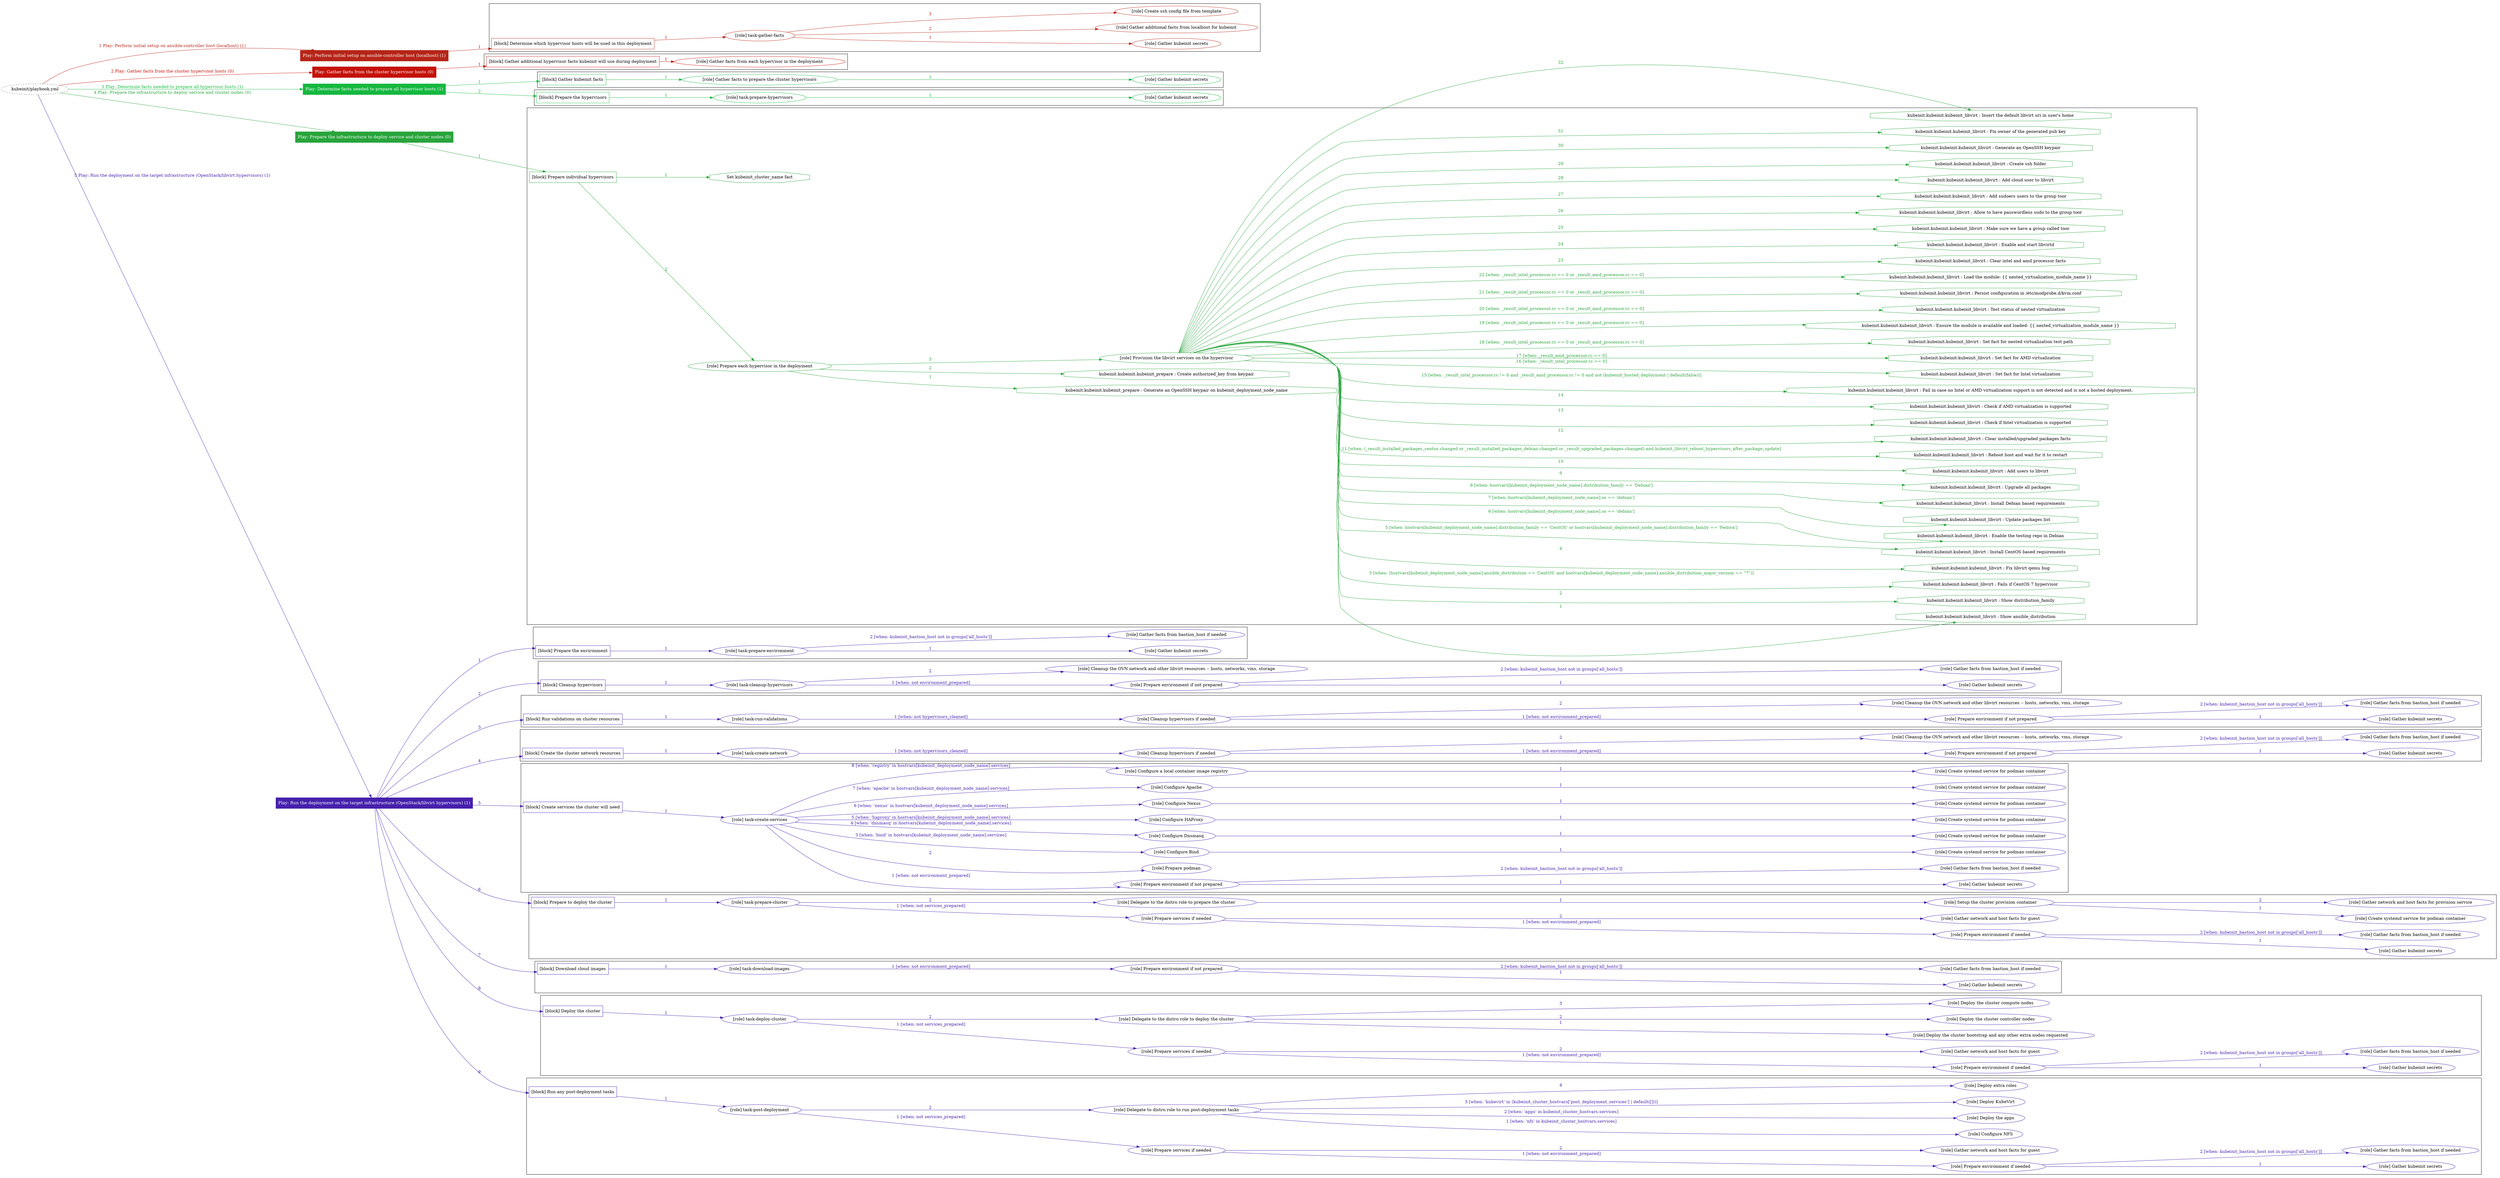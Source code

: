 digraph {
	graph [concentrate=true ordering=in rankdir=LR ratio=fill]
	edge [esep=5 sep=10]
	"kubeinit/playbook.yml" [URL="/home/runner/work/kubeinit/kubeinit/kubeinit/playbook.yml" id=playbook_409a6082 style=dotted]
	"kubeinit/playbook.yml" -> play_19ebb94c [label="1 Play: Perform initial setup on ansible-controller host (localhost) (1)" color="#b52417" fontcolor="#b52417" id=edge_play_19ebb94c labeltooltip="1 Play: Perform initial setup on ansible-controller host (localhost) (1)" tooltip="1 Play: Perform initial setup on ansible-controller host (localhost) (1)"]
	subgraph "Play: Perform initial setup on ansible-controller host (localhost) (1)" {
		play_19ebb94c [label="Play: Perform initial setup on ansible-controller host (localhost) (1)" URL="/home/runner/work/kubeinit/kubeinit/kubeinit/playbook.yml" color="#b52417" fontcolor="#ffffff" id=play_19ebb94c shape=box style=filled tooltip=localhost]
		play_19ebb94c -> block_acbf318d [label=1 color="#b52417" fontcolor="#b52417" id=edge_block_acbf318d labeltooltip=1 tooltip=1]
		subgraph cluster_block_acbf318d {
			block_acbf318d [label="[block] Determine which hypervisor hosts will be used in this deployment" URL="/home/runner/work/kubeinit/kubeinit/kubeinit/playbook.yml" color="#b52417" id=block_acbf318d labeltooltip="Determine which hypervisor hosts will be used in this deployment" shape=box tooltip="Determine which hypervisor hosts will be used in this deployment"]
			block_acbf318d -> role_7f024b28 [label="1 " color="#b52417" fontcolor="#b52417" id=edge_role_7f024b28 labeltooltip="1 " tooltip="1 "]
			subgraph "task-gather-facts" {
				role_7f024b28 [label="[role] task-gather-facts" URL="/home/runner/work/kubeinit/kubeinit/kubeinit/playbook.yml" color="#b52417" id=role_7f024b28 tooltip="task-gather-facts"]
				role_7f024b28 -> role_87b97fc8 [label="1 " color="#b52417" fontcolor="#b52417" id=edge_role_87b97fc8 labeltooltip="1 " tooltip="1 "]
				subgraph "Gather kubeinit secrets" {
					role_87b97fc8 [label="[role] Gather kubeinit secrets" URL="/home/runner/.ansible/collections/ansible_collections/kubeinit/kubeinit/roles/kubeinit_prepare/tasks/build_hypervisors_group.yml" color="#b52417" id=role_87b97fc8 tooltip="Gather kubeinit secrets"]
				}
				role_7f024b28 -> role_0bb320b5 [label="2 " color="#b52417" fontcolor="#b52417" id=edge_role_0bb320b5 labeltooltip="2 " tooltip="2 "]
				subgraph "Gather additional facts from localhost for kubeinit" {
					role_0bb320b5 [label="[role] Gather additional facts from localhost for kubeinit" URL="/home/runner/.ansible/collections/ansible_collections/kubeinit/kubeinit/roles/kubeinit_prepare/tasks/build_hypervisors_group.yml" color="#b52417" id=role_0bb320b5 tooltip="Gather additional facts from localhost for kubeinit"]
				}
				role_7f024b28 -> role_22bbb5ca [label="3 " color="#b52417" fontcolor="#b52417" id=edge_role_22bbb5ca labeltooltip="3 " tooltip="3 "]
				subgraph "Create ssh config file from template" {
					role_22bbb5ca [label="[role] Create ssh config file from template" URL="/home/runner/.ansible/collections/ansible_collections/kubeinit/kubeinit/roles/kubeinit_prepare/tasks/build_hypervisors_group.yml" color="#b52417" id=role_22bbb5ca tooltip="Create ssh config file from template"]
				}
			}
		}
	}
	"kubeinit/playbook.yml" -> play_1a1659bd [label="2 Play: Gather facts from the cluster hypervisor hosts (0)" color="#c41108" fontcolor="#c41108" id=edge_play_1a1659bd labeltooltip="2 Play: Gather facts from the cluster hypervisor hosts (0)" tooltip="2 Play: Gather facts from the cluster hypervisor hosts (0)"]
	subgraph "Play: Gather facts from the cluster hypervisor hosts (0)" {
		play_1a1659bd [label="Play: Gather facts from the cluster hypervisor hosts (0)" URL="/home/runner/work/kubeinit/kubeinit/kubeinit/playbook.yml" color="#c41108" fontcolor="#ffffff" id=play_1a1659bd shape=box style=filled tooltip="Play: Gather facts from the cluster hypervisor hosts (0)"]
		play_1a1659bd -> block_9373e8d0 [label=1 color="#c41108" fontcolor="#c41108" id=edge_block_9373e8d0 labeltooltip=1 tooltip=1]
		subgraph cluster_block_9373e8d0 {
			block_9373e8d0 [label="[block] Gather additional hypervisor facts kubeinit will use during deployment" URL="/home/runner/work/kubeinit/kubeinit/kubeinit/playbook.yml" color="#c41108" id=block_9373e8d0 labeltooltip="Gather additional hypervisor facts kubeinit will use during deployment" shape=box tooltip="Gather additional hypervisor facts kubeinit will use during deployment"]
			block_9373e8d0 -> role_64414db3 [label="1 " color="#c41108" fontcolor="#c41108" id=edge_role_64414db3 labeltooltip="1 " tooltip="1 "]
			subgraph "Gather facts from each hypervisor in the deployment" {
				role_64414db3 [label="[role] Gather facts from each hypervisor in the deployment" URL="/home/runner/work/kubeinit/kubeinit/kubeinit/playbook.yml" color="#c41108" id=role_64414db3 tooltip="Gather facts from each hypervisor in the deployment"]
			}
		}
	}
	"kubeinit/playbook.yml" -> play_8d3148d5 [label="3 Play: Determine facts needed to prepare all hypervisor hosts (1)" color="#14b83f" fontcolor="#14b83f" id=edge_play_8d3148d5 labeltooltip="3 Play: Determine facts needed to prepare all hypervisor hosts (1)" tooltip="3 Play: Determine facts needed to prepare all hypervisor hosts (1)"]
	subgraph "Play: Determine facts needed to prepare all hypervisor hosts (1)" {
		play_8d3148d5 [label="Play: Determine facts needed to prepare all hypervisor hosts (1)" URL="/home/runner/work/kubeinit/kubeinit/kubeinit/playbook.yml" color="#14b83f" fontcolor="#ffffff" id=play_8d3148d5 shape=box style=filled tooltip=localhost]
		play_8d3148d5 -> block_405fc356 [label=1 color="#14b83f" fontcolor="#14b83f" id=edge_block_405fc356 labeltooltip=1 tooltip=1]
		subgraph cluster_block_405fc356 {
			block_405fc356 [label="[block] Gather kubeinit facts" URL="/home/runner/work/kubeinit/kubeinit/kubeinit/playbook.yml" color="#14b83f" id=block_405fc356 labeltooltip="Gather kubeinit facts" shape=box tooltip="Gather kubeinit facts"]
			block_405fc356 -> role_72bd4781 [label="1 " color="#14b83f" fontcolor="#14b83f" id=edge_role_72bd4781 labeltooltip="1 " tooltip="1 "]
			subgraph "Gather facts to prepare the cluster hypervisors" {
				role_72bd4781 [label="[role] Gather facts to prepare the cluster hypervisors" URL="/home/runner/work/kubeinit/kubeinit/kubeinit/playbook.yml" color="#14b83f" id=role_72bd4781 tooltip="Gather facts to prepare the cluster hypervisors"]
				role_72bd4781 -> role_6bf62433 [label="1 " color="#14b83f" fontcolor="#14b83f" id=edge_role_6bf62433 labeltooltip="1 " tooltip="1 "]
				subgraph "Gather kubeinit secrets" {
					role_6bf62433 [label="[role] Gather kubeinit secrets" URL="/home/runner/.ansible/collections/ansible_collections/kubeinit/kubeinit/roles/kubeinit_prepare/tasks/gather_kubeinit_facts.yml" color="#14b83f" id=role_6bf62433 tooltip="Gather kubeinit secrets"]
				}
			}
		}
		play_8d3148d5 -> block_9bf87bad [label=2 color="#14b83f" fontcolor="#14b83f" id=edge_block_9bf87bad labeltooltip=2 tooltip=2]
		subgraph cluster_block_9bf87bad {
			block_9bf87bad [label="[block] Prepare the hypervisors" URL="/home/runner/work/kubeinit/kubeinit/kubeinit/playbook.yml" color="#14b83f" id=block_9bf87bad labeltooltip="Prepare the hypervisors" shape=box tooltip="Prepare the hypervisors"]
			block_9bf87bad -> role_42db1309 [label="1 " color="#14b83f" fontcolor="#14b83f" id=edge_role_42db1309 labeltooltip="1 " tooltip="1 "]
			subgraph "task-prepare-hypervisors" {
				role_42db1309 [label="[role] task-prepare-hypervisors" URL="/home/runner/work/kubeinit/kubeinit/kubeinit/playbook.yml" color="#14b83f" id=role_42db1309 tooltip="task-prepare-hypervisors"]
				role_42db1309 -> role_1c5119ad [label="1 " color="#14b83f" fontcolor="#14b83f" id=edge_role_1c5119ad labeltooltip="1 " tooltip="1 "]
				subgraph "Gather kubeinit secrets" {
					role_1c5119ad [label="[role] Gather kubeinit secrets" URL="/home/runner/.ansible/collections/ansible_collections/kubeinit/kubeinit/roles/kubeinit_prepare/tasks/gather_kubeinit_facts.yml" color="#14b83f" id=role_1c5119ad tooltip="Gather kubeinit secrets"]
				}
			}
		}
	}
	"kubeinit/playbook.yml" -> play_c100d299 [label="4 Play: Prepare the infrastructure to deploy service and cluster nodes (0)" color="#28a43b" fontcolor="#28a43b" id=edge_play_c100d299 labeltooltip="4 Play: Prepare the infrastructure to deploy service and cluster nodes (0)" tooltip="4 Play: Prepare the infrastructure to deploy service and cluster nodes (0)"]
	subgraph "Play: Prepare the infrastructure to deploy service and cluster nodes (0)" {
		play_c100d299 [label="Play: Prepare the infrastructure to deploy service and cluster nodes (0)" URL="/home/runner/work/kubeinit/kubeinit/kubeinit/playbook.yml" color="#28a43b" fontcolor="#ffffff" id=play_c100d299 shape=box style=filled tooltip="Play: Prepare the infrastructure to deploy service and cluster nodes (0)"]
		play_c100d299 -> block_69cdaffd [label=1 color="#28a43b" fontcolor="#28a43b" id=edge_block_69cdaffd labeltooltip=1 tooltip=1]
		subgraph cluster_block_69cdaffd {
			block_69cdaffd [label="[block] Prepare individual hypervisors" URL="/home/runner/work/kubeinit/kubeinit/kubeinit/playbook.yml" color="#28a43b" id=block_69cdaffd labeltooltip="Prepare individual hypervisors" shape=box tooltip="Prepare individual hypervisors"]
			block_69cdaffd -> role_af39b98a [label="2 " color="#28a43b" fontcolor="#28a43b" id=edge_role_af39b98a labeltooltip="2 " tooltip="2 "]
			subgraph "Prepare each hypervisor in the deployment" {
				role_af39b98a [label="[role] Prepare each hypervisor in the deployment" URL="/home/runner/work/kubeinit/kubeinit/kubeinit/playbook.yml" color="#28a43b" id=role_af39b98a tooltip="Prepare each hypervisor in the deployment"]
				task_15921e87 [label="kubeinit.kubeinit.kubeinit_prepare : Generate an OpenSSH keypair on kubeinit_deployment_node_name" URL="/home/runner/.ansible/collections/ansible_collections/kubeinit/kubeinit/roles/kubeinit_prepare/tasks/prepare_hypervisor.yml" color="#28a43b" id=task_15921e87 shape=octagon tooltip="kubeinit.kubeinit.kubeinit_prepare : Generate an OpenSSH keypair on kubeinit_deployment_node_name"]
				role_af39b98a -> task_15921e87 [label="1 " color="#28a43b" fontcolor="#28a43b" id=edge_task_15921e87 labeltooltip="1 " tooltip="1 "]
				task_f842f723 [label="kubeinit.kubeinit.kubeinit_prepare : Create authorized_key from keypair" URL="/home/runner/.ansible/collections/ansible_collections/kubeinit/kubeinit/roles/kubeinit_prepare/tasks/prepare_hypervisor.yml" color="#28a43b" id=task_f842f723 shape=octagon tooltip="kubeinit.kubeinit.kubeinit_prepare : Create authorized_key from keypair"]
				role_af39b98a -> task_f842f723 [label="2 " color="#28a43b" fontcolor="#28a43b" id=edge_task_f842f723 labeltooltip="2 " tooltip="2 "]
				role_af39b98a -> role_2f0eba1f [label="3 " color="#28a43b" fontcolor="#28a43b" id=edge_role_2f0eba1f labeltooltip="3 " tooltip="3 "]
				subgraph "Provision the libvirt services on the hypervisor" {
					role_2f0eba1f [label="[role] Provision the libvirt services on the hypervisor" URL="/home/runner/.ansible/collections/ansible_collections/kubeinit/kubeinit/roles/kubeinit_prepare/tasks/prepare_hypervisor.yml" color="#28a43b" id=role_2f0eba1f tooltip="Provision the libvirt services on the hypervisor"]
					task_e4d2523d [label="kubeinit.kubeinit.kubeinit_libvirt : Show ansible_distribution" URL="/home/runner/.ansible/collections/ansible_collections/kubeinit/kubeinit/roles/kubeinit_libvirt/tasks/main.yml" color="#28a43b" id=task_e4d2523d shape=octagon tooltip="kubeinit.kubeinit.kubeinit_libvirt : Show ansible_distribution"]
					role_2f0eba1f -> task_e4d2523d [label="1 " color="#28a43b" fontcolor="#28a43b" id=edge_task_e4d2523d labeltooltip="1 " tooltip="1 "]
					task_1d970c51 [label="kubeinit.kubeinit.kubeinit_libvirt : Show distribution_family" URL="/home/runner/.ansible/collections/ansible_collections/kubeinit/kubeinit/roles/kubeinit_libvirt/tasks/main.yml" color="#28a43b" id=task_1d970c51 shape=octagon tooltip="kubeinit.kubeinit.kubeinit_libvirt : Show distribution_family"]
					role_2f0eba1f -> task_1d970c51 [label="2 " color="#28a43b" fontcolor="#28a43b" id=edge_task_1d970c51 labeltooltip="2 " tooltip="2 "]
					task_af0e8b54 [label="kubeinit.kubeinit.kubeinit_libvirt : Fails if CentOS 7 hypervisor" URL="/home/runner/.ansible/collections/ansible_collections/kubeinit/kubeinit/roles/kubeinit_libvirt/tasks/main.yml" color="#28a43b" id=task_af0e8b54 shape=octagon tooltip="kubeinit.kubeinit.kubeinit_libvirt : Fails if CentOS 7 hypervisor"]
					role_2f0eba1f -> task_af0e8b54 [label="3 [when: (hostvars[kubeinit_deployment_node_name].ansible_distribution == 'CentOS' and hostvars[kubeinit_deployment_node_name].ansible_distribution_major_version == \"7\")]" color="#28a43b" fontcolor="#28a43b" id=edge_task_af0e8b54 labeltooltip="3 [when: (hostvars[kubeinit_deployment_node_name].ansible_distribution == 'CentOS' and hostvars[kubeinit_deployment_node_name].ansible_distribution_major_version == \"7\")]" tooltip="3 [when: (hostvars[kubeinit_deployment_node_name].ansible_distribution == 'CentOS' and hostvars[kubeinit_deployment_node_name].ansible_distribution_major_version == \"7\")]"]
					task_ff5ba883 [label="kubeinit.kubeinit.kubeinit_libvirt : Fix libvirt qemu bug" URL="/home/runner/.ansible/collections/ansible_collections/kubeinit/kubeinit/roles/kubeinit_libvirt/tasks/main.yml" color="#28a43b" id=task_ff5ba883 shape=octagon tooltip="kubeinit.kubeinit.kubeinit_libvirt : Fix libvirt qemu bug"]
					role_2f0eba1f -> task_ff5ba883 [label="4 " color="#28a43b" fontcolor="#28a43b" id=edge_task_ff5ba883 labeltooltip="4 " tooltip="4 "]
					task_03c69e74 [label="kubeinit.kubeinit.kubeinit_libvirt : Install CentOS based requirements" URL="/home/runner/.ansible/collections/ansible_collections/kubeinit/kubeinit/roles/kubeinit_libvirt/tasks/main.yml" color="#28a43b" id=task_03c69e74 shape=octagon tooltip="kubeinit.kubeinit.kubeinit_libvirt : Install CentOS based requirements"]
					role_2f0eba1f -> task_03c69e74 [label="5 [when: hostvars[kubeinit_deployment_node_name].distribution_family == 'CentOS' or hostvars[kubeinit_deployment_node_name].distribution_family == 'Fedora']" color="#28a43b" fontcolor="#28a43b" id=edge_task_03c69e74 labeltooltip="5 [when: hostvars[kubeinit_deployment_node_name].distribution_family == 'CentOS' or hostvars[kubeinit_deployment_node_name].distribution_family == 'Fedora']" tooltip="5 [when: hostvars[kubeinit_deployment_node_name].distribution_family == 'CentOS' or hostvars[kubeinit_deployment_node_name].distribution_family == 'Fedora']"]
					task_80bdc568 [label="kubeinit.kubeinit.kubeinit_libvirt : Enable the testing repo in Debian" URL="/home/runner/.ansible/collections/ansible_collections/kubeinit/kubeinit/roles/kubeinit_libvirt/tasks/main.yml" color="#28a43b" id=task_80bdc568 shape=octagon tooltip="kubeinit.kubeinit.kubeinit_libvirt : Enable the testing repo in Debian"]
					role_2f0eba1f -> task_80bdc568 [label="6 [when: hostvars[kubeinit_deployment_node_name].os == 'debian']" color="#28a43b" fontcolor="#28a43b" id=edge_task_80bdc568 labeltooltip="6 [when: hostvars[kubeinit_deployment_node_name].os == 'debian']" tooltip="6 [when: hostvars[kubeinit_deployment_node_name].os == 'debian']"]
					task_d3b7217a [label="kubeinit.kubeinit.kubeinit_libvirt : Update packages list" URL="/home/runner/.ansible/collections/ansible_collections/kubeinit/kubeinit/roles/kubeinit_libvirt/tasks/main.yml" color="#28a43b" id=task_d3b7217a shape=octagon tooltip="kubeinit.kubeinit.kubeinit_libvirt : Update packages list"]
					role_2f0eba1f -> task_d3b7217a [label="7 [when: hostvars[kubeinit_deployment_node_name].os == 'debian']" color="#28a43b" fontcolor="#28a43b" id=edge_task_d3b7217a labeltooltip="7 [when: hostvars[kubeinit_deployment_node_name].os == 'debian']" tooltip="7 [when: hostvars[kubeinit_deployment_node_name].os == 'debian']"]
					task_dceee9ee [label="kubeinit.kubeinit.kubeinit_libvirt : Install Debian based requirements" URL="/home/runner/.ansible/collections/ansible_collections/kubeinit/kubeinit/roles/kubeinit_libvirt/tasks/main.yml" color="#28a43b" id=task_dceee9ee shape=octagon tooltip="kubeinit.kubeinit.kubeinit_libvirt : Install Debian based requirements"]
					role_2f0eba1f -> task_dceee9ee [label="8 [when: hostvars[kubeinit_deployment_node_name].distribution_family == 'Debian']" color="#28a43b" fontcolor="#28a43b" id=edge_task_dceee9ee labeltooltip="8 [when: hostvars[kubeinit_deployment_node_name].distribution_family == 'Debian']" tooltip="8 [when: hostvars[kubeinit_deployment_node_name].distribution_family == 'Debian']"]
					task_a7714fb0 [label="kubeinit.kubeinit.kubeinit_libvirt : Upgrade all packages" URL="/home/runner/.ansible/collections/ansible_collections/kubeinit/kubeinit/roles/kubeinit_libvirt/tasks/main.yml" color="#28a43b" id=task_a7714fb0 shape=octagon tooltip="kubeinit.kubeinit.kubeinit_libvirt : Upgrade all packages"]
					role_2f0eba1f -> task_a7714fb0 [label="9 " color="#28a43b" fontcolor="#28a43b" id=edge_task_a7714fb0 labeltooltip="9 " tooltip="9 "]
					task_f036bd53 [label="kubeinit.kubeinit.kubeinit_libvirt : Add users to libvirt" URL="/home/runner/.ansible/collections/ansible_collections/kubeinit/kubeinit/roles/kubeinit_libvirt/tasks/main.yml" color="#28a43b" id=task_f036bd53 shape=octagon tooltip="kubeinit.kubeinit.kubeinit_libvirt : Add users to libvirt"]
					role_2f0eba1f -> task_f036bd53 [label="10 " color="#28a43b" fontcolor="#28a43b" id=edge_task_f036bd53 labeltooltip="10 " tooltip="10 "]
					task_b0755d11 [label="kubeinit.kubeinit.kubeinit_libvirt : Reboot host and wait for it to restart" URL="/home/runner/.ansible/collections/ansible_collections/kubeinit/kubeinit/roles/kubeinit_libvirt/tasks/main.yml" color="#28a43b" id=task_b0755d11 shape=octagon tooltip="kubeinit.kubeinit.kubeinit_libvirt : Reboot host and wait for it to restart"]
					role_2f0eba1f -> task_b0755d11 [label="11 [when: (_result_installed_packages_centos.changed or _result_installed_packages_debian.changed or _result_upgraded_packages.changed) and kubeinit_libvirt_reboot_hypervisors_after_package_update]" color="#28a43b" fontcolor="#28a43b" id=edge_task_b0755d11 labeltooltip="11 [when: (_result_installed_packages_centos.changed or _result_installed_packages_debian.changed or _result_upgraded_packages.changed) and kubeinit_libvirt_reboot_hypervisors_after_package_update]" tooltip="11 [when: (_result_installed_packages_centos.changed or _result_installed_packages_debian.changed or _result_upgraded_packages.changed) and kubeinit_libvirt_reboot_hypervisors_after_package_update]"]
					task_dceb5b24 [label="kubeinit.kubeinit.kubeinit_libvirt : Clear installed/upgraded packages facts" URL="/home/runner/.ansible/collections/ansible_collections/kubeinit/kubeinit/roles/kubeinit_libvirt/tasks/main.yml" color="#28a43b" id=task_dceb5b24 shape=octagon tooltip="kubeinit.kubeinit.kubeinit_libvirt : Clear installed/upgraded packages facts"]
					role_2f0eba1f -> task_dceb5b24 [label="12 " color="#28a43b" fontcolor="#28a43b" id=edge_task_dceb5b24 labeltooltip="12 " tooltip="12 "]
					task_75d81032 [label="kubeinit.kubeinit.kubeinit_libvirt : Check if Intel virtualization is supported" URL="/home/runner/.ansible/collections/ansible_collections/kubeinit/kubeinit/roles/kubeinit_libvirt/tasks/main.yml" color="#28a43b" id=task_75d81032 shape=octagon tooltip="kubeinit.kubeinit.kubeinit_libvirt : Check if Intel virtualization is supported"]
					role_2f0eba1f -> task_75d81032 [label="13 " color="#28a43b" fontcolor="#28a43b" id=edge_task_75d81032 labeltooltip="13 " tooltip="13 "]
					task_9b860d1a [label="kubeinit.kubeinit.kubeinit_libvirt : Check if AMD virtualization is supported" URL="/home/runner/.ansible/collections/ansible_collections/kubeinit/kubeinit/roles/kubeinit_libvirt/tasks/main.yml" color="#28a43b" id=task_9b860d1a shape=octagon tooltip="kubeinit.kubeinit.kubeinit_libvirt : Check if AMD virtualization is supported"]
					role_2f0eba1f -> task_9b860d1a [label="14 " color="#28a43b" fontcolor="#28a43b" id=edge_task_9b860d1a labeltooltip="14 " tooltip="14 "]
					task_e1269e9f [label="kubeinit.kubeinit.kubeinit_libvirt : Fail in case no Intel or AMD virtualization support is not detected and is not a hosted deployment." URL="/home/runner/.ansible/collections/ansible_collections/kubeinit/kubeinit/roles/kubeinit_libvirt/tasks/main.yml" color="#28a43b" id=task_e1269e9f shape=octagon tooltip="kubeinit.kubeinit.kubeinit_libvirt : Fail in case no Intel or AMD virtualization support is not detected and is not a hosted deployment."]
					role_2f0eba1f -> task_e1269e9f [label="15 [when: _result_intel_processor.rc != 0 and _result_amd_processor.rc != 0 and not (kubeinit_hosted_deployment | default(false))]" color="#28a43b" fontcolor="#28a43b" id=edge_task_e1269e9f labeltooltip="15 [when: _result_intel_processor.rc != 0 and _result_amd_processor.rc != 0 and not (kubeinit_hosted_deployment | default(false))]" tooltip="15 [when: _result_intel_processor.rc != 0 and _result_amd_processor.rc != 0 and not (kubeinit_hosted_deployment | default(false))]"]
					task_484208a4 [label="kubeinit.kubeinit.kubeinit_libvirt : Set fact for Intel virtualization" URL="/home/runner/.ansible/collections/ansible_collections/kubeinit/kubeinit/roles/kubeinit_libvirt/tasks/main.yml" color="#28a43b" id=task_484208a4 shape=octagon tooltip="kubeinit.kubeinit.kubeinit_libvirt : Set fact for Intel virtualization"]
					role_2f0eba1f -> task_484208a4 [label="16 [when: _result_intel_processor.rc == 0]" color="#28a43b" fontcolor="#28a43b" id=edge_task_484208a4 labeltooltip="16 [when: _result_intel_processor.rc == 0]" tooltip="16 [when: _result_intel_processor.rc == 0]"]
					task_1d2f635f [label="kubeinit.kubeinit.kubeinit_libvirt : Set fact for AMD virtualization" URL="/home/runner/.ansible/collections/ansible_collections/kubeinit/kubeinit/roles/kubeinit_libvirt/tasks/main.yml" color="#28a43b" id=task_1d2f635f shape=octagon tooltip="kubeinit.kubeinit.kubeinit_libvirt : Set fact for AMD virtualization"]
					role_2f0eba1f -> task_1d2f635f [label="17 [when: _result_amd_processor.rc == 0]" color="#28a43b" fontcolor="#28a43b" id=edge_task_1d2f635f labeltooltip="17 [when: _result_amd_processor.rc == 0]" tooltip="17 [when: _result_amd_processor.rc == 0]"]
					task_68564987 [label="kubeinit.kubeinit.kubeinit_libvirt : Set fact for nested virtualization test path" URL="/home/runner/.ansible/collections/ansible_collections/kubeinit/kubeinit/roles/kubeinit_libvirt/tasks/main.yml" color="#28a43b" id=task_68564987 shape=octagon tooltip="kubeinit.kubeinit.kubeinit_libvirt : Set fact for nested virtualization test path"]
					role_2f0eba1f -> task_68564987 [label="18 [when: _result_intel_processor.rc == 0 or _result_amd_processor.rc == 0]" color="#28a43b" fontcolor="#28a43b" id=edge_task_68564987 labeltooltip="18 [when: _result_intel_processor.rc == 0 or _result_amd_processor.rc == 0]" tooltip="18 [when: _result_intel_processor.rc == 0 or _result_amd_processor.rc == 0]"]
					task_627dc51e [label="kubeinit.kubeinit.kubeinit_libvirt : Ensure the module is available and loaded: {{ nested_virtualization_module_name }}" URL="/home/runner/.ansible/collections/ansible_collections/kubeinit/kubeinit/roles/kubeinit_libvirt/tasks/main.yml" color="#28a43b" id=task_627dc51e shape=octagon tooltip="kubeinit.kubeinit.kubeinit_libvirt : Ensure the module is available and loaded: {{ nested_virtualization_module_name }}"]
					role_2f0eba1f -> task_627dc51e [label="19 [when: _result_intel_processor.rc == 0 or _result_amd_processor.rc == 0]" color="#28a43b" fontcolor="#28a43b" id=edge_task_627dc51e labeltooltip="19 [when: _result_intel_processor.rc == 0 or _result_amd_processor.rc == 0]" tooltip="19 [when: _result_intel_processor.rc == 0 or _result_amd_processor.rc == 0]"]
					task_5bb8ba47 [label="kubeinit.kubeinit.kubeinit_libvirt : Test status of nested virtualization" URL="/home/runner/.ansible/collections/ansible_collections/kubeinit/kubeinit/roles/kubeinit_libvirt/tasks/main.yml" color="#28a43b" id=task_5bb8ba47 shape=octagon tooltip="kubeinit.kubeinit.kubeinit_libvirt : Test status of nested virtualization"]
					role_2f0eba1f -> task_5bb8ba47 [label="20 [when: _result_intel_processor.rc == 0 or _result_amd_processor.rc == 0]" color="#28a43b" fontcolor="#28a43b" id=edge_task_5bb8ba47 labeltooltip="20 [when: _result_intel_processor.rc == 0 or _result_amd_processor.rc == 0]" tooltip="20 [when: _result_intel_processor.rc == 0 or _result_amd_processor.rc == 0]"]
					task_fd0069a0 [label="kubeinit.kubeinit.kubeinit_libvirt : Persist configuration in /etc/modprobe.d/kvm.conf" URL="/home/runner/.ansible/collections/ansible_collections/kubeinit/kubeinit/roles/kubeinit_libvirt/tasks/main.yml" color="#28a43b" id=task_fd0069a0 shape=octagon tooltip="kubeinit.kubeinit.kubeinit_libvirt : Persist configuration in /etc/modprobe.d/kvm.conf"]
					role_2f0eba1f -> task_fd0069a0 [label="21 [when: _result_intel_processor.rc == 0 or _result_amd_processor.rc == 0]" color="#28a43b" fontcolor="#28a43b" id=edge_task_fd0069a0 labeltooltip="21 [when: _result_intel_processor.rc == 0 or _result_amd_processor.rc == 0]" tooltip="21 [when: _result_intel_processor.rc == 0 or _result_amd_processor.rc == 0]"]
					task_dfa397d3 [label="kubeinit.kubeinit.kubeinit_libvirt : Load the module: {{ nested_virtualization_module_name }}" URL="/home/runner/.ansible/collections/ansible_collections/kubeinit/kubeinit/roles/kubeinit_libvirt/tasks/main.yml" color="#28a43b" id=task_dfa397d3 shape=octagon tooltip="kubeinit.kubeinit.kubeinit_libvirt : Load the module: {{ nested_virtualization_module_name }}"]
					role_2f0eba1f -> task_dfa397d3 [label="22 [when: _result_intel_processor.rc == 0 or _result_amd_processor.rc == 0]" color="#28a43b" fontcolor="#28a43b" id=edge_task_dfa397d3 labeltooltip="22 [when: _result_intel_processor.rc == 0 or _result_amd_processor.rc == 0]" tooltip="22 [when: _result_intel_processor.rc == 0 or _result_amd_processor.rc == 0]"]
					task_989fe65c [label="kubeinit.kubeinit.kubeinit_libvirt : Clear intel and amd processor facts" URL="/home/runner/.ansible/collections/ansible_collections/kubeinit/kubeinit/roles/kubeinit_libvirt/tasks/main.yml" color="#28a43b" id=task_989fe65c shape=octagon tooltip="kubeinit.kubeinit.kubeinit_libvirt : Clear intel and amd processor facts"]
					role_2f0eba1f -> task_989fe65c [label="23 " color="#28a43b" fontcolor="#28a43b" id=edge_task_989fe65c labeltooltip="23 " tooltip="23 "]
					task_b115e238 [label="kubeinit.kubeinit.kubeinit_libvirt : Enable and start libvirtd" URL="/home/runner/.ansible/collections/ansible_collections/kubeinit/kubeinit/roles/kubeinit_libvirt/tasks/main.yml" color="#28a43b" id=task_b115e238 shape=octagon tooltip="kubeinit.kubeinit.kubeinit_libvirt : Enable and start libvirtd"]
					role_2f0eba1f -> task_b115e238 [label="24 " color="#28a43b" fontcolor="#28a43b" id=edge_task_b115e238 labeltooltip="24 " tooltip="24 "]
					task_5df489f1 [label="kubeinit.kubeinit.kubeinit_libvirt : Make sure we have a group called toor" URL="/home/runner/.ansible/collections/ansible_collections/kubeinit/kubeinit/roles/kubeinit_libvirt/tasks/60_create_cloud_user.yml" color="#28a43b" id=task_5df489f1 shape=octagon tooltip="kubeinit.kubeinit.kubeinit_libvirt : Make sure we have a group called toor"]
					role_2f0eba1f -> task_5df489f1 [label="25 " color="#28a43b" fontcolor="#28a43b" id=edge_task_5df489f1 labeltooltip="25 " tooltip="25 "]
					task_20bb8c83 [label="kubeinit.kubeinit.kubeinit_libvirt : Allow to have passwordless sudo to the group toor" URL="/home/runner/.ansible/collections/ansible_collections/kubeinit/kubeinit/roles/kubeinit_libvirt/tasks/60_create_cloud_user.yml" color="#28a43b" id=task_20bb8c83 shape=octagon tooltip="kubeinit.kubeinit.kubeinit_libvirt : Allow to have passwordless sudo to the group toor"]
					role_2f0eba1f -> task_20bb8c83 [label="26 " color="#28a43b" fontcolor="#28a43b" id=edge_task_20bb8c83 labeltooltip="26 " tooltip="26 "]
					task_a8bad5f6 [label="kubeinit.kubeinit.kubeinit_libvirt : Add sudoers users to the group toor" URL="/home/runner/.ansible/collections/ansible_collections/kubeinit/kubeinit/roles/kubeinit_libvirt/tasks/60_create_cloud_user.yml" color="#28a43b" id=task_a8bad5f6 shape=octagon tooltip="kubeinit.kubeinit.kubeinit_libvirt : Add sudoers users to the group toor"]
					role_2f0eba1f -> task_a8bad5f6 [label="27 " color="#28a43b" fontcolor="#28a43b" id=edge_task_a8bad5f6 labeltooltip="27 " tooltip="27 "]
					task_e0685634 [label="kubeinit.kubeinit.kubeinit_libvirt : Add cloud user to libvirt" URL="/home/runner/.ansible/collections/ansible_collections/kubeinit/kubeinit/roles/kubeinit_libvirt/tasks/60_create_cloud_user.yml" color="#28a43b" id=task_e0685634 shape=octagon tooltip="kubeinit.kubeinit.kubeinit_libvirt : Add cloud user to libvirt"]
					role_2f0eba1f -> task_e0685634 [label="28 " color="#28a43b" fontcolor="#28a43b" id=edge_task_e0685634 labeltooltip="28 " tooltip="28 "]
					task_860beb7d [label="kubeinit.kubeinit.kubeinit_libvirt : Create ssh folder" URL="/home/runner/.ansible/collections/ansible_collections/kubeinit/kubeinit/roles/kubeinit_libvirt/tasks/60_create_cloud_user.yml" color="#28a43b" id=task_860beb7d shape=octagon tooltip="kubeinit.kubeinit.kubeinit_libvirt : Create ssh folder"]
					role_2f0eba1f -> task_860beb7d [label="29 " color="#28a43b" fontcolor="#28a43b" id=edge_task_860beb7d labeltooltip="29 " tooltip="29 "]
					task_c18618b1 [label="kubeinit.kubeinit.kubeinit_libvirt : Generate an OpenSSH keypair" URL="/home/runner/.ansible/collections/ansible_collections/kubeinit/kubeinit/roles/kubeinit_libvirt/tasks/60_create_cloud_user.yml" color="#28a43b" id=task_c18618b1 shape=octagon tooltip="kubeinit.kubeinit.kubeinit_libvirt : Generate an OpenSSH keypair"]
					role_2f0eba1f -> task_c18618b1 [label="30 " color="#28a43b" fontcolor="#28a43b" id=edge_task_c18618b1 labeltooltip="30 " tooltip="30 "]
					task_9b39d1e8 [label="kubeinit.kubeinit.kubeinit_libvirt : Fix owner of the generated pub key" URL="/home/runner/.ansible/collections/ansible_collections/kubeinit/kubeinit/roles/kubeinit_libvirt/tasks/60_create_cloud_user.yml" color="#28a43b" id=task_9b39d1e8 shape=octagon tooltip="kubeinit.kubeinit.kubeinit_libvirt : Fix owner of the generated pub key"]
					role_2f0eba1f -> task_9b39d1e8 [label="31 " color="#28a43b" fontcolor="#28a43b" id=edge_task_9b39d1e8 labeltooltip="31 " tooltip="31 "]
					task_c08b291c [label="kubeinit.kubeinit.kubeinit_libvirt : Insert the default libvirt uri in user's home" URL="/home/runner/.ansible/collections/ansible_collections/kubeinit/kubeinit/roles/kubeinit_libvirt/tasks/60_create_cloud_user.yml" color="#28a43b" id=task_c08b291c shape=octagon tooltip="kubeinit.kubeinit.kubeinit_libvirt : Insert the default libvirt uri in user's home"]
					role_2f0eba1f -> task_c08b291c [label="32 " color="#28a43b" fontcolor="#28a43b" id=edge_task_c08b291c labeltooltip="32 " tooltip="32 "]
				}
			}
			task_f6885f58 [label="Set kubeinit_cluster_name fact" URL="/home/runner/work/kubeinit/kubeinit/kubeinit/playbook.yml" color="#28a43b" id=task_f6885f58 shape=octagon tooltip="Set kubeinit_cluster_name fact"]
			block_69cdaffd -> task_f6885f58 [label="1 " color="#28a43b" fontcolor="#28a43b" id=edge_task_f6885f58 labeltooltip="1 " tooltip="1 "]
		}
	}
	"kubeinit/playbook.yml" -> play_9680616a [label="5 Play: Run the deployment on the target infrastructure (OpenStack/libvirt hypervisors) (1)" color="#4620ac" fontcolor="#4620ac" id=edge_play_9680616a labeltooltip="5 Play: Run the deployment on the target infrastructure (OpenStack/libvirt hypervisors) (1)" tooltip="5 Play: Run the deployment on the target infrastructure (OpenStack/libvirt hypervisors) (1)"]
	subgraph "Play: Run the deployment on the target infrastructure (OpenStack/libvirt hypervisors) (1)" {
		play_9680616a [label="Play: Run the deployment on the target infrastructure (OpenStack/libvirt hypervisors) (1)" URL="/home/runner/work/kubeinit/kubeinit/kubeinit/playbook.yml" color="#4620ac" fontcolor="#ffffff" id=play_9680616a shape=box style=filled tooltip=localhost]
		play_9680616a -> block_0b767a54 [label=1 color="#4620ac" fontcolor="#4620ac" id=edge_block_0b767a54 labeltooltip=1 tooltip=1]
		subgraph cluster_block_0b767a54 {
			block_0b767a54 [label="[block] Prepare the environment" URL="/home/runner/work/kubeinit/kubeinit/kubeinit/playbook.yml" color="#4620ac" id=block_0b767a54 labeltooltip="Prepare the environment" shape=box tooltip="Prepare the environment"]
			block_0b767a54 -> role_58b75a5e [label="1 " color="#4620ac" fontcolor="#4620ac" id=edge_role_58b75a5e labeltooltip="1 " tooltip="1 "]
			subgraph "task-prepare-environment" {
				role_58b75a5e [label="[role] task-prepare-environment" URL="/home/runner/work/kubeinit/kubeinit/kubeinit/playbook.yml" color="#4620ac" id=role_58b75a5e tooltip="task-prepare-environment"]
				role_58b75a5e -> role_3bfc7b2e [label="1 " color="#4620ac" fontcolor="#4620ac" id=edge_role_3bfc7b2e labeltooltip="1 " tooltip="1 "]
				subgraph "Gather kubeinit secrets" {
					role_3bfc7b2e [label="[role] Gather kubeinit secrets" URL="/home/runner/.ansible/collections/ansible_collections/kubeinit/kubeinit/roles/kubeinit_prepare/tasks/gather_kubeinit_facts.yml" color="#4620ac" id=role_3bfc7b2e tooltip="Gather kubeinit secrets"]
				}
				role_58b75a5e -> role_d887c18c [label="2 [when: kubeinit_bastion_host not in groups['all_hosts']]" color="#4620ac" fontcolor="#4620ac" id=edge_role_d887c18c labeltooltip="2 [when: kubeinit_bastion_host not in groups['all_hosts']]" tooltip="2 [when: kubeinit_bastion_host not in groups['all_hosts']]"]
				subgraph "Gather facts from bastion_host if needed" {
					role_d887c18c [label="[role] Gather facts from bastion_host if needed" URL="/home/runner/.ansible/collections/ansible_collections/kubeinit/kubeinit/roles/kubeinit_prepare/tasks/main.yml" color="#4620ac" id=role_d887c18c tooltip="Gather facts from bastion_host if needed"]
				}
			}
		}
		play_9680616a -> block_bc06670d [label=2 color="#4620ac" fontcolor="#4620ac" id=edge_block_bc06670d labeltooltip=2 tooltip=2]
		subgraph cluster_block_bc06670d {
			block_bc06670d [label="[block] Cleanup hypervisors" URL="/home/runner/work/kubeinit/kubeinit/kubeinit/playbook.yml" color="#4620ac" id=block_bc06670d labeltooltip="Cleanup hypervisors" shape=box tooltip="Cleanup hypervisors"]
			block_bc06670d -> role_327303fe [label="1 " color="#4620ac" fontcolor="#4620ac" id=edge_role_327303fe labeltooltip="1 " tooltip="1 "]
			subgraph "task-cleanup-hypervisors" {
				role_327303fe [label="[role] task-cleanup-hypervisors" URL="/home/runner/work/kubeinit/kubeinit/kubeinit/playbook.yml" color="#4620ac" id=role_327303fe tooltip="task-cleanup-hypervisors"]
				role_327303fe -> role_ca003f2f [label="1 [when: not environment_prepared]" color="#4620ac" fontcolor="#4620ac" id=edge_role_ca003f2f labeltooltip="1 [when: not environment_prepared]" tooltip="1 [when: not environment_prepared]"]
				subgraph "Prepare environment if not prepared" {
					role_ca003f2f [label="[role] Prepare environment if not prepared" URL="/home/runner/.ansible/collections/ansible_collections/kubeinit/kubeinit/roles/kubeinit_libvirt/tasks/cleanup_hypervisors.yml" color="#4620ac" id=role_ca003f2f tooltip="Prepare environment if not prepared"]
					role_ca003f2f -> role_65811220 [label="1 " color="#4620ac" fontcolor="#4620ac" id=edge_role_65811220 labeltooltip="1 " tooltip="1 "]
					subgraph "Gather kubeinit secrets" {
						role_65811220 [label="[role] Gather kubeinit secrets" URL="/home/runner/.ansible/collections/ansible_collections/kubeinit/kubeinit/roles/kubeinit_prepare/tasks/gather_kubeinit_facts.yml" color="#4620ac" id=role_65811220 tooltip="Gather kubeinit secrets"]
					}
					role_ca003f2f -> role_771eb20d [label="2 [when: kubeinit_bastion_host not in groups['all_hosts']]" color="#4620ac" fontcolor="#4620ac" id=edge_role_771eb20d labeltooltip="2 [when: kubeinit_bastion_host not in groups['all_hosts']]" tooltip="2 [when: kubeinit_bastion_host not in groups['all_hosts']]"]
					subgraph "Gather facts from bastion_host if needed" {
						role_771eb20d [label="[role] Gather facts from bastion_host if needed" URL="/home/runner/.ansible/collections/ansible_collections/kubeinit/kubeinit/roles/kubeinit_prepare/tasks/main.yml" color="#4620ac" id=role_771eb20d tooltip="Gather facts from bastion_host if needed"]
					}
				}
				role_327303fe -> role_8892612e [label="2 " color="#4620ac" fontcolor="#4620ac" id=edge_role_8892612e labeltooltip="2 " tooltip="2 "]
				subgraph "Cleanup the OVN network and other libvirt resources -- hosts, networks, vms, storage" {
					role_8892612e [label="[role] Cleanup the OVN network and other libvirt resources -- hosts, networks, vms, storage" URL="/home/runner/.ansible/collections/ansible_collections/kubeinit/kubeinit/roles/kubeinit_libvirt/tasks/cleanup_hypervisors.yml" color="#4620ac" id=role_8892612e tooltip="Cleanup the OVN network and other libvirt resources -- hosts, networks, vms, storage"]
				}
			}
		}
		play_9680616a -> block_3fc2adc6 [label=3 color="#4620ac" fontcolor="#4620ac" id=edge_block_3fc2adc6 labeltooltip=3 tooltip=3]
		subgraph cluster_block_3fc2adc6 {
			block_3fc2adc6 [label="[block] Run validations on cluster resources" URL="/home/runner/work/kubeinit/kubeinit/kubeinit/playbook.yml" color="#4620ac" id=block_3fc2adc6 labeltooltip="Run validations on cluster resources" shape=box tooltip="Run validations on cluster resources"]
			block_3fc2adc6 -> role_8d2e27bb [label="1 " color="#4620ac" fontcolor="#4620ac" id=edge_role_8d2e27bb labeltooltip="1 " tooltip="1 "]
			subgraph "task-run-validations" {
				role_8d2e27bb [label="[role] task-run-validations" URL="/home/runner/work/kubeinit/kubeinit/kubeinit/playbook.yml" color="#4620ac" id=role_8d2e27bb tooltip="task-run-validations"]
				role_8d2e27bb -> role_e3ea8ed5 [label="1 [when: not hypervisors_cleaned]" color="#4620ac" fontcolor="#4620ac" id=edge_role_e3ea8ed5 labeltooltip="1 [when: not hypervisors_cleaned]" tooltip="1 [when: not hypervisors_cleaned]"]
				subgraph "Cleanup hypervisors if needed" {
					role_e3ea8ed5 [label="[role] Cleanup hypervisors if needed" URL="/home/runner/.ansible/collections/ansible_collections/kubeinit/kubeinit/roles/kubeinit_validations/tasks/main.yml" color="#4620ac" id=role_e3ea8ed5 tooltip="Cleanup hypervisors if needed"]
					role_e3ea8ed5 -> role_1cee9954 [label="1 [when: not environment_prepared]" color="#4620ac" fontcolor="#4620ac" id=edge_role_1cee9954 labeltooltip="1 [when: not environment_prepared]" tooltip="1 [when: not environment_prepared]"]
					subgraph "Prepare environment if not prepared" {
						role_1cee9954 [label="[role] Prepare environment if not prepared" URL="/home/runner/.ansible/collections/ansible_collections/kubeinit/kubeinit/roles/kubeinit_libvirt/tasks/cleanup_hypervisors.yml" color="#4620ac" id=role_1cee9954 tooltip="Prepare environment if not prepared"]
						role_1cee9954 -> role_9f95e1fa [label="1 " color="#4620ac" fontcolor="#4620ac" id=edge_role_9f95e1fa labeltooltip="1 " tooltip="1 "]
						subgraph "Gather kubeinit secrets" {
							role_9f95e1fa [label="[role] Gather kubeinit secrets" URL="/home/runner/.ansible/collections/ansible_collections/kubeinit/kubeinit/roles/kubeinit_prepare/tasks/gather_kubeinit_facts.yml" color="#4620ac" id=role_9f95e1fa tooltip="Gather kubeinit secrets"]
						}
						role_1cee9954 -> role_783c8b7e [label="2 [when: kubeinit_bastion_host not in groups['all_hosts']]" color="#4620ac" fontcolor="#4620ac" id=edge_role_783c8b7e labeltooltip="2 [when: kubeinit_bastion_host not in groups['all_hosts']]" tooltip="2 [when: kubeinit_bastion_host not in groups['all_hosts']]"]
						subgraph "Gather facts from bastion_host if needed" {
							role_783c8b7e [label="[role] Gather facts from bastion_host if needed" URL="/home/runner/.ansible/collections/ansible_collections/kubeinit/kubeinit/roles/kubeinit_prepare/tasks/main.yml" color="#4620ac" id=role_783c8b7e tooltip="Gather facts from bastion_host if needed"]
						}
					}
					role_e3ea8ed5 -> role_75aecffb [label="2 " color="#4620ac" fontcolor="#4620ac" id=edge_role_75aecffb labeltooltip="2 " tooltip="2 "]
					subgraph "Cleanup the OVN network and other libvirt resources -- hosts, networks, vms, storage" {
						role_75aecffb [label="[role] Cleanup the OVN network and other libvirt resources -- hosts, networks, vms, storage" URL="/home/runner/.ansible/collections/ansible_collections/kubeinit/kubeinit/roles/kubeinit_libvirt/tasks/cleanup_hypervisors.yml" color="#4620ac" id=role_75aecffb tooltip="Cleanup the OVN network and other libvirt resources -- hosts, networks, vms, storage"]
					}
				}
			}
		}
		play_9680616a -> block_77632374 [label=4 color="#4620ac" fontcolor="#4620ac" id=edge_block_77632374 labeltooltip=4 tooltip=4]
		subgraph cluster_block_77632374 {
			block_77632374 [label="[block] Create the cluster network resources" URL="/home/runner/work/kubeinit/kubeinit/kubeinit/playbook.yml" color="#4620ac" id=block_77632374 labeltooltip="Create the cluster network resources" shape=box tooltip="Create the cluster network resources"]
			block_77632374 -> role_3ca32a3c [label="1 " color="#4620ac" fontcolor="#4620ac" id=edge_role_3ca32a3c labeltooltip="1 " tooltip="1 "]
			subgraph "task-create-network" {
				role_3ca32a3c [label="[role] task-create-network" URL="/home/runner/work/kubeinit/kubeinit/kubeinit/playbook.yml" color="#4620ac" id=role_3ca32a3c tooltip="task-create-network"]
				role_3ca32a3c -> role_bab61042 [label="1 [when: not hypervisors_cleaned]" color="#4620ac" fontcolor="#4620ac" id=edge_role_bab61042 labeltooltip="1 [when: not hypervisors_cleaned]" tooltip="1 [when: not hypervisors_cleaned]"]
				subgraph "Cleanup hypervisors if needed" {
					role_bab61042 [label="[role] Cleanup hypervisors if needed" URL="/home/runner/.ansible/collections/ansible_collections/kubeinit/kubeinit/roles/kubeinit_libvirt/tasks/create_network.yml" color="#4620ac" id=role_bab61042 tooltip="Cleanup hypervisors if needed"]
					role_bab61042 -> role_577c1f28 [label="1 [when: not environment_prepared]" color="#4620ac" fontcolor="#4620ac" id=edge_role_577c1f28 labeltooltip="1 [when: not environment_prepared]" tooltip="1 [when: not environment_prepared]"]
					subgraph "Prepare environment if not prepared" {
						role_577c1f28 [label="[role] Prepare environment if not prepared" URL="/home/runner/.ansible/collections/ansible_collections/kubeinit/kubeinit/roles/kubeinit_libvirt/tasks/cleanup_hypervisors.yml" color="#4620ac" id=role_577c1f28 tooltip="Prepare environment if not prepared"]
						role_577c1f28 -> role_803a1f72 [label="1 " color="#4620ac" fontcolor="#4620ac" id=edge_role_803a1f72 labeltooltip="1 " tooltip="1 "]
						subgraph "Gather kubeinit secrets" {
							role_803a1f72 [label="[role] Gather kubeinit secrets" URL="/home/runner/.ansible/collections/ansible_collections/kubeinit/kubeinit/roles/kubeinit_prepare/tasks/gather_kubeinit_facts.yml" color="#4620ac" id=role_803a1f72 tooltip="Gather kubeinit secrets"]
						}
						role_577c1f28 -> role_bc5017d6 [label="2 [when: kubeinit_bastion_host not in groups['all_hosts']]" color="#4620ac" fontcolor="#4620ac" id=edge_role_bc5017d6 labeltooltip="2 [when: kubeinit_bastion_host not in groups['all_hosts']]" tooltip="2 [when: kubeinit_bastion_host not in groups['all_hosts']]"]
						subgraph "Gather facts from bastion_host if needed" {
							role_bc5017d6 [label="[role] Gather facts from bastion_host if needed" URL="/home/runner/.ansible/collections/ansible_collections/kubeinit/kubeinit/roles/kubeinit_prepare/tasks/main.yml" color="#4620ac" id=role_bc5017d6 tooltip="Gather facts from bastion_host if needed"]
						}
					}
					role_bab61042 -> role_45581501 [label="2 " color="#4620ac" fontcolor="#4620ac" id=edge_role_45581501 labeltooltip="2 " tooltip="2 "]
					subgraph "Cleanup the OVN network and other libvirt resources -- hosts, networks, vms, storage" {
						role_45581501 [label="[role] Cleanup the OVN network and other libvirt resources -- hosts, networks, vms, storage" URL="/home/runner/.ansible/collections/ansible_collections/kubeinit/kubeinit/roles/kubeinit_libvirt/tasks/cleanup_hypervisors.yml" color="#4620ac" id=role_45581501 tooltip="Cleanup the OVN network and other libvirt resources -- hosts, networks, vms, storage"]
					}
				}
			}
		}
		play_9680616a -> block_341ba8c0 [label=5 color="#4620ac" fontcolor="#4620ac" id=edge_block_341ba8c0 labeltooltip=5 tooltip=5]
		subgraph cluster_block_341ba8c0 {
			block_341ba8c0 [label="[block] Create services the cluster will need" URL="/home/runner/work/kubeinit/kubeinit/kubeinit/playbook.yml" color="#4620ac" id=block_341ba8c0 labeltooltip="Create services the cluster will need" shape=box tooltip="Create services the cluster will need"]
			block_341ba8c0 -> role_4afa7e12 [label="1 " color="#4620ac" fontcolor="#4620ac" id=edge_role_4afa7e12 labeltooltip="1 " tooltip="1 "]
			subgraph "task-create-services" {
				role_4afa7e12 [label="[role] task-create-services" URL="/home/runner/work/kubeinit/kubeinit/kubeinit/playbook.yml" color="#4620ac" id=role_4afa7e12 tooltip="task-create-services"]
				role_4afa7e12 -> role_d86daec2 [label="1 [when: not environment_prepared]" color="#4620ac" fontcolor="#4620ac" id=edge_role_d86daec2 labeltooltip="1 [when: not environment_prepared]" tooltip="1 [when: not environment_prepared]"]
				subgraph "Prepare environment if not prepared" {
					role_d86daec2 [label="[role] Prepare environment if not prepared" URL="/home/runner/.ansible/collections/ansible_collections/kubeinit/kubeinit/roles/kubeinit_services/tasks/main.yml" color="#4620ac" id=role_d86daec2 tooltip="Prepare environment if not prepared"]
					role_d86daec2 -> role_c8c37fa8 [label="1 " color="#4620ac" fontcolor="#4620ac" id=edge_role_c8c37fa8 labeltooltip="1 " tooltip="1 "]
					subgraph "Gather kubeinit secrets" {
						role_c8c37fa8 [label="[role] Gather kubeinit secrets" URL="/home/runner/.ansible/collections/ansible_collections/kubeinit/kubeinit/roles/kubeinit_prepare/tasks/gather_kubeinit_facts.yml" color="#4620ac" id=role_c8c37fa8 tooltip="Gather kubeinit secrets"]
					}
					role_d86daec2 -> role_3d4c0035 [label="2 [when: kubeinit_bastion_host not in groups['all_hosts']]" color="#4620ac" fontcolor="#4620ac" id=edge_role_3d4c0035 labeltooltip="2 [when: kubeinit_bastion_host not in groups['all_hosts']]" tooltip="2 [when: kubeinit_bastion_host not in groups['all_hosts']]"]
					subgraph "Gather facts from bastion_host if needed" {
						role_3d4c0035 [label="[role] Gather facts from bastion_host if needed" URL="/home/runner/.ansible/collections/ansible_collections/kubeinit/kubeinit/roles/kubeinit_prepare/tasks/main.yml" color="#4620ac" id=role_3d4c0035 tooltip="Gather facts from bastion_host if needed"]
					}
				}
				role_4afa7e12 -> role_6b098c99 [label="2 " color="#4620ac" fontcolor="#4620ac" id=edge_role_6b098c99 labeltooltip="2 " tooltip="2 "]
				subgraph "Prepare podman" {
					role_6b098c99 [label="[role] Prepare podman" URL="/home/runner/.ansible/collections/ansible_collections/kubeinit/kubeinit/roles/kubeinit_services/tasks/00_create_service_pod.yml" color="#4620ac" id=role_6b098c99 tooltip="Prepare podman"]
				}
				role_4afa7e12 -> role_ac934dcd [label="3 [when: 'bind' in hostvars[kubeinit_deployment_node_name].services]" color="#4620ac" fontcolor="#4620ac" id=edge_role_ac934dcd labeltooltip="3 [when: 'bind' in hostvars[kubeinit_deployment_node_name].services]" tooltip="3 [when: 'bind' in hostvars[kubeinit_deployment_node_name].services]"]
				subgraph "Configure Bind" {
					role_ac934dcd [label="[role] Configure Bind" URL="/home/runner/.ansible/collections/ansible_collections/kubeinit/kubeinit/roles/kubeinit_services/tasks/start_services_containers.yml" color="#4620ac" id=role_ac934dcd tooltip="Configure Bind"]
					role_ac934dcd -> role_e02d3cd6 [label="1 " color="#4620ac" fontcolor="#4620ac" id=edge_role_e02d3cd6 labeltooltip="1 " tooltip="1 "]
					subgraph "Create systemd service for podman container" {
						role_e02d3cd6 [label="[role] Create systemd service for podman container" URL="/home/runner/.ansible/collections/ansible_collections/kubeinit/kubeinit/roles/kubeinit_bind/tasks/main.yml" color="#4620ac" id=role_e02d3cd6 tooltip="Create systemd service for podman container"]
					}
				}
				role_4afa7e12 -> role_d694a726 [label="4 [when: 'dnsmasq' in hostvars[kubeinit_deployment_node_name].services]" color="#4620ac" fontcolor="#4620ac" id=edge_role_d694a726 labeltooltip="4 [when: 'dnsmasq' in hostvars[kubeinit_deployment_node_name].services]" tooltip="4 [when: 'dnsmasq' in hostvars[kubeinit_deployment_node_name].services]"]
				subgraph "Configure Dnsmasq" {
					role_d694a726 [label="[role] Configure Dnsmasq" URL="/home/runner/.ansible/collections/ansible_collections/kubeinit/kubeinit/roles/kubeinit_services/tasks/start_services_containers.yml" color="#4620ac" id=role_d694a726 tooltip="Configure Dnsmasq"]
					role_d694a726 -> role_a2345e12 [label="1 " color="#4620ac" fontcolor="#4620ac" id=edge_role_a2345e12 labeltooltip="1 " tooltip="1 "]
					subgraph "Create systemd service for podman container" {
						role_a2345e12 [label="[role] Create systemd service for podman container" URL="/home/runner/.ansible/collections/ansible_collections/kubeinit/kubeinit/roles/kubeinit_dnsmasq/tasks/main.yml" color="#4620ac" id=role_a2345e12 tooltip="Create systemd service for podman container"]
					}
				}
				role_4afa7e12 -> role_28745b83 [label="5 [when: 'haproxy' in hostvars[kubeinit_deployment_node_name].services]" color="#4620ac" fontcolor="#4620ac" id=edge_role_28745b83 labeltooltip="5 [when: 'haproxy' in hostvars[kubeinit_deployment_node_name].services]" tooltip="5 [when: 'haproxy' in hostvars[kubeinit_deployment_node_name].services]"]
				subgraph "Configure HAProxy" {
					role_28745b83 [label="[role] Configure HAProxy" URL="/home/runner/.ansible/collections/ansible_collections/kubeinit/kubeinit/roles/kubeinit_services/tasks/start_services_containers.yml" color="#4620ac" id=role_28745b83 tooltip="Configure HAProxy"]
					role_28745b83 -> role_ccd41bf5 [label="1 " color="#4620ac" fontcolor="#4620ac" id=edge_role_ccd41bf5 labeltooltip="1 " tooltip="1 "]
					subgraph "Create systemd service for podman container" {
						role_ccd41bf5 [label="[role] Create systemd service for podman container" URL="/home/runner/.ansible/collections/ansible_collections/kubeinit/kubeinit/roles/kubeinit_haproxy/tasks/main.yml" color="#4620ac" id=role_ccd41bf5 tooltip="Create systemd service for podman container"]
					}
				}
				role_4afa7e12 -> role_93687acf [label="6 [when: 'nexus' in hostvars[kubeinit_deployment_node_name].services]" color="#4620ac" fontcolor="#4620ac" id=edge_role_93687acf labeltooltip="6 [when: 'nexus' in hostvars[kubeinit_deployment_node_name].services]" tooltip="6 [when: 'nexus' in hostvars[kubeinit_deployment_node_name].services]"]
				subgraph "Configure Nexus" {
					role_93687acf [label="[role] Configure Nexus" URL="/home/runner/.ansible/collections/ansible_collections/kubeinit/kubeinit/roles/kubeinit_services/tasks/start_services_containers.yml" color="#4620ac" id=role_93687acf tooltip="Configure Nexus"]
					role_93687acf -> role_971477ea [label="1 " color="#4620ac" fontcolor="#4620ac" id=edge_role_971477ea labeltooltip="1 " tooltip="1 "]
					subgraph "Create systemd service for podman container" {
						role_971477ea [label="[role] Create systemd service for podman container" URL="/home/runner/.ansible/collections/ansible_collections/kubeinit/kubeinit/roles/kubeinit_nexus/tasks/main.yml" color="#4620ac" id=role_971477ea tooltip="Create systemd service for podman container"]
					}
				}
				role_4afa7e12 -> role_f1d5a3f8 [label="7 [when: 'apache' in hostvars[kubeinit_deployment_node_name].services]" color="#4620ac" fontcolor="#4620ac" id=edge_role_f1d5a3f8 labeltooltip="7 [when: 'apache' in hostvars[kubeinit_deployment_node_name].services]" tooltip="7 [when: 'apache' in hostvars[kubeinit_deployment_node_name].services]"]
				subgraph "Configure Apache" {
					role_f1d5a3f8 [label="[role] Configure Apache" URL="/home/runner/.ansible/collections/ansible_collections/kubeinit/kubeinit/roles/kubeinit_services/tasks/start_services_containers.yml" color="#4620ac" id=role_f1d5a3f8 tooltip="Configure Apache"]
					role_f1d5a3f8 -> role_03c14059 [label="1 " color="#4620ac" fontcolor="#4620ac" id=edge_role_03c14059 labeltooltip="1 " tooltip="1 "]
					subgraph "Create systemd service for podman container" {
						role_03c14059 [label="[role] Create systemd service for podman container" URL="/home/runner/.ansible/collections/ansible_collections/kubeinit/kubeinit/roles/kubeinit_apache/tasks/main.yml" color="#4620ac" id=role_03c14059 tooltip="Create systemd service for podman container"]
					}
				}
				role_4afa7e12 -> role_531ef5cb [label="8 [when: 'registry' in hostvars[kubeinit_deployment_node_name].services]" color="#4620ac" fontcolor="#4620ac" id=edge_role_531ef5cb labeltooltip="8 [when: 'registry' in hostvars[kubeinit_deployment_node_name].services]" tooltip="8 [when: 'registry' in hostvars[kubeinit_deployment_node_name].services]"]
				subgraph "Configure a local container image registry" {
					role_531ef5cb [label="[role] Configure a local container image registry" URL="/home/runner/.ansible/collections/ansible_collections/kubeinit/kubeinit/roles/kubeinit_services/tasks/start_services_containers.yml" color="#4620ac" id=role_531ef5cb tooltip="Configure a local container image registry"]
					role_531ef5cb -> role_7e2e117a [label="1 " color="#4620ac" fontcolor="#4620ac" id=edge_role_7e2e117a labeltooltip="1 " tooltip="1 "]
					subgraph "Create systemd service for podman container" {
						role_7e2e117a [label="[role] Create systemd service for podman container" URL="/home/runner/.ansible/collections/ansible_collections/kubeinit/kubeinit/roles/kubeinit_registry/tasks/main.yml" color="#4620ac" id=role_7e2e117a tooltip="Create systemd service for podman container"]
					}
				}
			}
		}
		play_9680616a -> block_fd13a765 [label=6 color="#4620ac" fontcolor="#4620ac" id=edge_block_fd13a765 labeltooltip=6 tooltip=6]
		subgraph cluster_block_fd13a765 {
			block_fd13a765 [label="[block] Prepare to deploy the cluster" URL="/home/runner/work/kubeinit/kubeinit/kubeinit/playbook.yml" color="#4620ac" id=block_fd13a765 labeltooltip="Prepare to deploy the cluster" shape=box tooltip="Prepare to deploy the cluster"]
			block_fd13a765 -> role_84cebff6 [label="1 " color="#4620ac" fontcolor="#4620ac" id=edge_role_84cebff6 labeltooltip="1 " tooltip="1 "]
			subgraph "task-prepare-cluster" {
				role_84cebff6 [label="[role] task-prepare-cluster" URL="/home/runner/work/kubeinit/kubeinit/kubeinit/playbook.yml" color="#4620ac" id=role_84cebff6 tooltip="task-prepare-cluster"]
				role_84cebff6 -> role_d9d8994c [label="1 [when: not services_prepared]" color="#4620ac" fontcolor="#4620ac" id=edge_role_d9d8994c labeltooltip="1 [when: not services_prepared]" tooltip="1 [when: not services_prepared]"]
				subgraph "Prepare services if needed" {
					role_d9d8994c [label="[role] Prepare services if needed" URL="/home/runner/.ansible/collections/ansible_collections/kubeinit/kubeinit/roles/kubeinit_prepare/tasks/prepare_cluster.yml" color="#4620ac" id=role_d9d8994c tooltip="Prepare services if needed"]
					role_d9d8994c -> role_a22a924e [label="1 [when: not environment_prepared]" color="#4620ac" fontcolor="#4620ac" id=edge_role_a22a924e labeltooltip="1 [when: not environment_prepared]" tooltip="1 [when: not environment_prepared]"]
					subgraph "Prepare environment if needed" {
						role_a22a924e [label="[role] Prepare environment if needed" URL="/home/runner/.ansible/collections/ansible_collections/kubeinit/kubeinit/roles/kubeinit_services/tasks/prepare_services.yml" color="#4620ac" id=role_a22a924e tooltip="Prepare environment if needed"]
						role_a22a924e -> role_cbd28c9d [label="1 " color="#4620ac" fontcolor="#4620ac" id=edge_role_cbd28c9d labeltooltip="1 " tooltip="1 "]
						subgraph "Gather kubeinit secrets" {
							role_cbd28c9d [label="[role] Gather kubeinit secrets" URL="/home/runner/.ansible/collections/ansible_collections/kubeinit/kubeinit/roles/kubeinit_prepare/tasks/gather_kubeinit_facts.yml" color="#4620ac" id=role_cbd28c9d tooltip="Gather kubeinit secrets"]
						}
						role_a22a924e -> role_c0bcee61 [label="2 [when: kubeinit_bastion_host not in groups['all_hosts']]" color="#4620ac" fontcolor="#4620ac" id=edge_role_c0bcee61 labeltooltip="2 [when: kubeinit_bastion_host not in groups['all_hosts']]" tooltip="2 [when: kubeinit_bastion_host not in groups['all_hosts']]"]
						subgraph "Gather facts from bastion_host if needed" {
							role_c0bcee61 [label="[role] Gather facts from bastion_host if needed" URL="/home/runner/.ansible/collections/ansible_collections/kubeinit/kubeinit/roles/kubeinit_prepare/tasks/main.yml" color="#4620ac" id=role_c0bcee61 tooltip="Gather facts from bastion_host if needed"]
						}
					}
					role_d9d8994c -> role_35c9e3c8 [label="2 " color="#4620ac" fontcolor="#4620ac" id=edge_role_35c9e3c8 labeltooltip="2 " tooltip="2 "]
					subgraph "Gather network and host facts for guest" {
						role_35c9e3c8 [label="[role] Gather network and host facts for guest" URL="/home/runner/.ansible/collections/ansible_collections/kubeinit/kubeinit/roles/kubeinit_services/tasks/prepare_services.yml" color="#4620ac" id=role_35c9e3c8 tooltip="Gather network and host facts for guest"]
					}
				}
				role_84cebff6 -> role_eb7b6ce9 [label="2 " color="#4620ac" fontcolor="#4620ac" id=edge_role_eb7b6ce9 labeltooltip="2 " tooltip="2 "]
				subgraph "Delegate to the distro role to prepare the cluster" {
					role_eb7b6ce9 [label="[role] Delegate to the distro role to prepare the cluster" URL="/home/runner/.ansible/collections/ansible_collections/kubeinit/kubeinit/roles/kubeinit_prepare/tasks/prepare_cluster.yml" color="#4620ac" id=role_eb7b6ce9 tooltip="Delegate to the distro role to prepare the cluster"]
					role_eb7b6ce9 -> role_a77acdfc [label="1 " color="#4620ac" fontcolor="#4620ac" id=edge_role_a77acdfc labeltooltip="1 " tooltip="1 "]
					subgraph "Setup the cluster provision container" {
						role_a77acdfc [label="[role] Setup the cluster provision container" URL="/home/runner/.ansible/collections/ansible_collections/kubeinit/kubeinit/roles/kubeinit_openshift/tasks/prepare_cluster.yml" color="#4620ac" id=role_a77acdfc tooltip="Setup the cluster provision container"]
						role_a77acdfc -> role_8208f667 [label="1 " color="#4620ac" fontcolor="#4620ac" id=edge_role_8208f667 labeltooltip="1 " tooltip="1 "]
						subgraph "Create systemd service for podman container" {
							role_8208f667 [label="[role] Create systemd service for podman container" URL="/home/runner/.ansible/collections/ansible_collections/kubeinit/kubeinit/roles/kubeinit_services/tasks/create_provision_container.yml" color="#4620ac" id=role_8208f667 tooltip="Create systemd service for podman container"]
						}
						role_a77acdfc -> role_5515c5a2 [label="2 " color="#4620ac" fontcolor="#4620ac" id=edge_role_5515c5a2 labeltooltip="2 " tooltip="2 "]
						subgraph "Gather network and host facts for provision service" {
							role_5515c5a2 [label="[role] Gather network and host facts for provision service" URL="/home/runner/.ansible/collections/ansible_collections/kubeinit/kubeinit/roles/kubeinit_services/tasks/create_provision_container.yml" color="#4620ac" id=role_5515c5a2 tooltip="Gather network and host facts for provision service"]
						}
					}
				}
			}
		}
		play_9680616a -> block_0dfcf734 [label=7 color="#4620ac" fontcolor="#4620ac" id=edge_block_0dfcf734 labeltooltip=7 tooltip=7]
		subgraph cluster_block_0dfcf734 {
			block_0dfcf734 [label="[block] Download cloud images" URL="/home/runner/work/kubeinit/kubeinit/kubeinit/playbook.yml" color="#4620ac" id=block_0dfcf734 labeltooltip="Download cloud images" shape=box tooltip="Download cloud images"]
			block_0dfcf734 -> role_ff78d58f [label="1 " color="#4620ac" fontcolor="#4620ac" id=edge_role_ff78d58f labeltooltip="1 " tooltip="1 "]
			subgraph "task-download-images" {
				role_ff78d58f [label="[role] task-download-images" URL="/home/runner/work/kubeinit/kubeinit/kubeinit/playbook.yml" color="#4620ac" id=role_ff78d58f tooltip="task-download-images"]
				role_ff78d58f -> role_849558eb [label="1 [when: not environment_prepared]" color="#4620ac" fontcolor="#4620ac" id=edge_role_849558eb labeltooltip="1 [when: not environment_prepared]" tooltip="1 [when: not environment_prepared]"]
				subgraph "Prepare environment if not prepared" {
					role_849558eb [label="[role] Prepare environment if not prepared" URL="/home/runner/.ansible/collections/ansible_collections/kubeinit/kubeinit/roles/kubeinit_libvirt/tasks/download_cloud_images.yml" color="#4620ac" id=role_849558eb tooltip="Prepare environment if not prepared"]
					role_849558eb -> role_436b4457 [label="1 " color="#4620ac" fontcolor="#4620ac" id=edge_role_436b4457 labeltooltip="1 " tooltip="1 "]
					subgraph "Gather kubeinit secrets" {
						role_436b4457 [label="[role] Gather kubeinit secrets" URL="/home/runner/.ansible/collections/ansible_collections/kubeinit/kubeinit/roles/kubeinit_prepare/tasks/gather_kubeinit_facts.yml" color="#4620ac" id=role_436b4457 tooltip="Gather kubeinit secrets"]
					}
					role_849558eb -> role_adda59a1 [label="2 [when: kubeinit_bastion_host not in groups['all_hosts']]" color="#4620ac" fontcolor="#4620ac" id=edge_role_adda59a1 labeltooltip="2 [when: kubeinit_bastion_host not in groups['all_hosts']]" tooltip="2 [when: kubeinit_bastion_host not in groups['all_hosts']]"]
					subgraph "Gather facts from bastion_host if needed" {
						role_adda59a1 [label="[role] Gather facts from bastion_host if needed" URL="/home/runner/.ansible/collections/ansible_collections/kubeinit/kubeinit/roles/kubeinit_prepare/tasks/main.yml" color="#4620ac" id=role_adda59a1 tooltip="Gather facts from bastion_host if needed"]
					}
				}
			}
		}
		play_9680616a -> block_643c8311 [label=8 color="#4620ac" fontcolor="#4620ac" id=edge_block_643c8311 labeltooltip=8 tooltip=8]
		subgraph cluster_block_643c8311 {
			block_643c8311 [label="[block] Deploy the cluster" URL="/home/runner/work/kubeinit/kubeinit/kubeinit/playbook.yml" color="#4620ac" id=block_643c8311 labeltooltip="Deploy the cluster" shape=box tooltip="Deploy the cluster"]
			block_643c8311 -> role_8aa357e3 [label="1 " color="#4620ac" fontcolor="#4620ac" id=edge_role_8aa357e3 labeltooltip="1 " tooltip="1 "]
			subgraph "task-deploy-cluster" {
				role_8aa357e3 [label="[role] task-deploy-cluster" URL="/home/runner/work/kubeinit/kubeinit/kubeinit/playbook.yml" color="#4620ac" id=role_8aa357e3 tooltip="task-deploy-cluster"]
				role_8aa357e3 -> role_5eb4e98e [label="1 [when: not services_prepared]" color="#4620ac" fontcolor="#4620ac" id=edge_role_5eb4e98e labeltooltip="1 [when: not services_prepared]" tooltip="1 [when: not services_prepared]"]
				subgraph "Prepare services if needed" {
					role_5eb4e98e [label="[role] Prepare services if needed" URL="/home/runner/.ansible/collections/ansible_collections/kubeinit/kubeinit/roles/kubeinit_prepare/tasks/deploy_cluster.yml" color="#4620ac" id=role_5eb4e98e tooltip="Prepare services if needed"]
					role_5eb4e98e -> role_5148a0e0 [label="1 [when: not environment_prepared]" color="#4620ac" fontcolor="#4620ac" id=edge_role_5148a0e0 labeltooltip="1 [when: not environment_prepared]" tooltip="1 [when: not environment_prepared]"]
					subgraph "Prepare environment if needed" {
						role_5148a0e0 [label="[role] Prepare environment if needed" URL="/home/runner/.ansible/collections/ansible_collections/kubeinit/kubeinit/roles/kubeinit_services/tasks/prepare_services.yml" color="#4620ac" id=role_5148a0e0 tooltip="Prepare environment if needed"]
						role_5148a0e0 -> role_51dd7659 [label="1 " color="#4620ac" fontcolor="#4620ac" id=edge_role_51dd7659 labeltooltip="1 " tooltip="1 "]
						subgraph "Gather kubeinit secrets" {
							role_51dd7659 [label="[role] Gather kubeinit secrets" URL="/home/runner/.ansible/collections/ansible_collections/kubeinit/kubeinit/roles/kubeinit_prepare/tasks/gather_kubeinit_facts.yml" color="#4620ac" id=role_51dd7659 tooltip="Gather kubeinit secrets"]
						}
						role_5148a0e0 -> role_1258fb7d [label="2 [when: kubeinit_bastion_host not in groups['all_hosts']]" color="#4620ac" fontcolor="#4620ac" id=edge_role_1258fb7d labeltooltip="2 [when: kubeinit_bastion_host not in groups['all_hosts']]" tooltip="2 [when: kubeinit_bastion_host not in groups['all_hosts']]"]
						subgraph "Gather facts from bastion_host if needed" {
							role_1258fb7d [label="[role] Gather facts from bastion_host if needed" URL="/home/runner/.ansible/collections/ansible_collections/kubeinit/kubeinit/roles/kubeinit_prepare/tasks/main.yml" color="#4620ac" id=role_1258fb7d tooltip="Gather facts from bastion_host if needed"]
						}
					}
					role_5eb4e98e -> role_1a506537 [label="2 " color="#4620ac" fontcolor="#4620ac" id=edge_role_1a506537 labeltooltip="2 " tooltip="2 "]
					subgraph "Gather network and host facts for guest" {
						role_1a506537 [label="[role] Gather network and host facts for guest" URL="/home/runner/.ansible/collections/ansible_collections/kubeinit/kubeinit/roles/kubeinit_services/tasks/prepare_services.yml" color="#4620ac" id=role_1a506537 tooltip="Gather network and host facts for guest"]
					}
				}
				role_8aa357e3 -> role_4e95f247 [label="2 " color="#4620ac" fontcolor="#4620ac" id=edge_role_4e95f247 labeltooltip="2 " tooltip="2 "]
				subgraph "Delegate to the distro role to deploy the cluster" {
					role_4e95f247 [label="[role] Delegate to the distro role to deploy the cluster" URL="/home/runner/.ansible/collections/ansible_collections/kubeinit/kubeinit/roles/kubeinit_prepare/tasks/deploy_cluster.yml" color="#4620ac" id=role_4e95f247 tooltip="Delegate to the distro role to deploy the cluster"]
					role_4e95f247 -> role_7e1909ce [label="1 " color="#4620ac" fontcolor="#4620ac" id=edge_role_7e1909ce labeltooltip="1 " tooltip="1 "]
					subgraph "Deploy the cluster bootstrap and any other extra nodes requested" {
						role_7e1909ce [label="[role] Deploy the cluster bootstrap and any other extra nodes requested" URL="/home/runner/.ansible/collections/ansible_collections/kubeinit/kubeinit/roles/kubeinit_openshift/tasks/main.yml" color="#4620ac" id=role_7e1909ce tooltip="Deploy the cluster bootstrap and any other extra nodes requested"]
					}
					role_4e95f247 -> role_de917d27 [label="2 " color="#4620ac" fontcolor="#4620ac" id=edge_role_de917d27 labeltooltip="2 " tooltip="2 "]
					subgraph "Deploy the cluster controller nodes" {
						role_de917d27 [label="[role] Deploy the cluster controller nodes" URL="/home/runner/.ansible/collections/ansible_collections/kubeinit/kubeinit/roles/kubeinit_openshift/tasks/main.yml" color="#4620ac" id=role_de917d27 tooltip="Deploy the cluster controller nodes"]
					}
					role_4e95f247 -> role_a581e1f6 [label="3 " color="#4620ac" fontcolor="#4620ac" id=edge_role_a581e1f6 labeltooltip="3 " tooltip="3 "]
					subgraph "Deploy the cluster compute nodes" {
						role_a581e1f6 [label="[role] Deploy the cluster compute nodes" URL="/home/runner/.ansible/collections/ansible_collections/kubeinit/kubeinit/roles/kubeinit_openshift/tasks/main.yml" color="#4620ac" id=role_a581e1f6 tooltip="Deploy the cluster compute nodes"]
					}
				}
			}
		}
		play_9680616a -> block_8c24a313 [label=9 color="#4620ac" fontcolor="#4620ac" id=edge_block_8c24a313 labeltooltip=9 tooltip=9]
		subgraph cluster_block_8c24a313 {
			block_8c24a313 [label="[block] Run any post-deployment tasks" URL="/home/runner/work/kubeinit/kubeinit/kubeinit/playbook.yml" color="#4620ac" id=block_8c24a313 labeltooltip="Run any post-deployment tasks" shape=box tooltip="Run any post-deployment tasks"]
			block_8c24a313 -> role_ba3b0c41 [label="1 " color="#4620ac" fontcolor="#4620ac" id=edge_role_ba3b0c41 labeltooltip="1 " tooltip="1 "]
			subgraph "task-post-deployment" {
				role_ba3b0c41 [label="[role] task-post-deployment" URL="/home/runner/work/kubeinit/kubeinit/kubeinit/playbook.yml" color="#4620ac" id=role_ba3b0c41 tooltip="task-post-deployment"]
				role_ba3b0c41 -> role_b495fbe3 [label="1 [when: not services_prepared]" color="#4620ac" fontcolor="#4620ac" id=edge_role_b495fbe3 labeltooltip="1 [when: not services_prepared]" tooltip="1 [when: not services_prepared]"]
				subgraph "Prepare services if needed" {
					role_b495fbe3 [label="[role] Prepare services if needed" URL="/home/runner/.ansible/collections/ansible_collections/kubeinit/kubeinit/roles/kubeinit_prepare/tasks/post_deployment.yml" color="#4620ac" id=role_b495fbe3 tooltip="Prepare services if needed"]
					role_b495fbe3 -> role_7720bf3b [label="1 [when: not environment_prepared]" color="#4620ac" fontcolor="#4620ac" id=edge_role_7720bf3b labeltooltip="1 [when: not environment_prepared]" tooltip="1 [when: not environment_prepared]"]
					subgraph "Prepare environment if needed" {
						role_7720bf3b [label="[role] Prepare environment if needed" URL="/home/runner/.ansible/collections/ansible_collections/kubeinit/kubeinit/roles/kubeinit_services/tasks/prepare_services.yml" color="#4620ac" id=role_7720bf3b tooltip="Prepare environment if needed"]
						role_7720bf3b -> role_99f88c7e [label="1 " color="#4620ac" fontcolor="#4620ac" id=edge_role_99f88c7e labeltooltip="1 " tooltip="1 "]
						subgraph "Gather kubeinit secrets" {
							role_99f88c7e [label="[role] Gather kubeinit secrets" URL="/home/runner/.ansible/collections/ansible_collections/kubeinit/kubeinit/roles/kubeinit_prepare/tasks/gather_kubeinit_facts.yml" color="#4620ac" id=role_99f88c7e tooltip="Gather kubeinit secrets"]
						}
						role_7720bf3b -> role_4d11425e [label="2 [when: kubeinit_bastion_host not in groups['all_hosts']]" color="#4620ac" fontcolor="#4620ac" id=edge_role_4d11425e labeltooltip="2 [when: kubeinit_bastion_host not in groups['all_hosts']]" tooltip="2 [when: kubeinit_bastion_host not in groups['all_hosts']]"]
						subgraph "Gather facts from bastion_host if needed" {
							role_4d11425e [label="[role] Gather facts from bastion_host if needed" URL="/home/runner/.ansible/collections/ansible_collections/kubeinit/kubeinit/roles/kubeinit_prepare/tasks/main.yml" color="#4620ac" id=role_4d11425e tooltip="Gather facts from bastion_host if needed"]
						}
					}
					role_b495fbe3 -> role_0e7c9447 [label="2 " color="#4620ac" fontcolor="#4620ac" id=edge_role_0e7c9447 labeltooltip="2 " tooltip="2 "]
					subgraph "Gather network and host facts for guest" {
						role_0e7c9447 [label="[role] Gather network and host facts for guest" URL="/home/runner/.ansible/collections/ansible_collections/kubeinit/kubeinit/roles/kubeinit_services/tasks/prepare_services.yml" color="#4620ac" id=role_0e7c9447 tooltip="Gather network and host facts for guest"]
					}
				}
				role_ba3b0c41 -> role_cbbb3667 [label="2 " color="#4620ac" fontcolor="#4620ac" id=edge_role_cbbb3667 labeltooltip="2 " tooltip="2 "]
				subgraph "Delegate to distro role to run post-deployment tasks" {
					role_cbbb3667 [label="[role] Delegate to distro role to run post-deployment tasks" URL="/home/runner/.ansible/collections/ansible_collections/kubeinit/kubeinit/roles/kubeinit_prepare/tasks/post_deployment.yml" color="#4620ac" id=role_cbbb3667 tooltip="Delegate to distro role to run post-deployment tasks"]
					role_cbbb3667 -> role_df4252fe [label="1 [when: 'nfs' in kubeinit_cluster_hostvars.services]" color="#4620ac" fontcolor="#4620ac" id=edge_role_df4252fe labeltooltip="1 [when: 'nfs' in kubeinit_cluster_hostvars.services]" tooltip="1 [when: 'nfs' in kubeinit_cluster_hostvars.services]"]
					subgraph "Configure NFS" {
						role_df4252fe [label="[role] Configure NFS" URL="/home/runner/.ansible/collections/ansible_collections/kubeinit/kubeinit/roles/kubeinit_openshift/tasks/post_deployment_tasks.yml" color="#4620ac" id=role_df4252fe tooltip="Configure NFS"]
					}
					role_cbbb3667 -> role_7d43de77 [label="2 [when: 'apps' in kubeinit_cluster_hostvars.services]" color="#4620ac" fontcolor="#4620ac" id=edge_role_7d43de77 labeltooltip="2 [when: 'apps' in kubeinit_cluster_hostvars.services]" tooltip="2 [when: 'apps' in kubeinit_cluster_hostvars.services]"]
					subgraph "Deploy the apps" {
						role_7d43de77 [label="[role] Deploy the apps" URL="/home/runner/.ansible/collections/ansible_collections/kubeinit/kubeinit/roles/kubeinit_openshift/tasks/post_deployment_tasks.yml" color="#4620ac" id=role_7d43de77 tooltip="Deploy the apps"]
					}
					role_cbbb3667 -> role_73e14e6f [label="3 [when: 'kubevirt' in (kubeinit_cluster_hostvars['post_deployment_services'] | default([]))]" color="#4620ac" fontcolor="#4620ac" id=edge_role_73e14e6f labeltooltip="3 [when: 'kubevirt' in (kubeinit_cluster_hostvars['post_deployment_services'] | default([]))]" tooltip="3 [when: 'kubevirt' in (kubeinit_cluster_hostvars['post_deployment_services'] | default([]))]"]
					subgraph "Deploy KubeVirt" {
						role_73e14e6f [label="[role] Deploy KubeVirt" URL="/home/runner/.ansible/collections/ansible_collections/kubeinit/kubeinit/roles/kubeinit_openshift/tasks/post_deployment_tasks.yml" color="#4620ac" id=role_73e14e6f tooltip="Deploy KubeVirt"]
					}
					role_cbbb3667 -> role_19fe3c39 [label="4 " color="#4620ac" fontcolor="#4620ac" id=edge_role_19fe3c39 labeltooltip="4 " tooltip="4 "]
					subgraph "Deploy extra roles" {
						role_19fe3c39 [label="[role] Deploy extra roles" URL="/home/runner/.ansible/collections/ansible_collections/kubeinit/kubeinit/roles/kubeinit_openshift/tasks/post_deployment_tasks.yml" color="#4620ac" id=role_19fe3c39 tooltip="Deploy extra roles"]
					}
				}
			}
		}
	}
}
